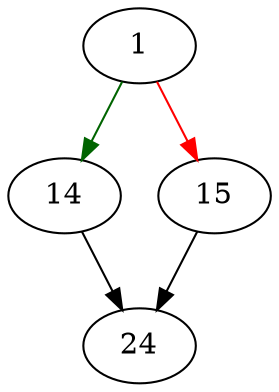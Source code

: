 strict digraph "sqlite3VdbeMemSetRowSet" {
	// Node definitions.
	1 [entry=true];
	14;
	15;
	24;

	// Edge definitions.
	1 -> 14 [
		color=darkgreen
		cond=true
	];
	1 -> 15 [
		color=red
		cond=false
	];
	14 -> 24;
	15 -> 24;
}